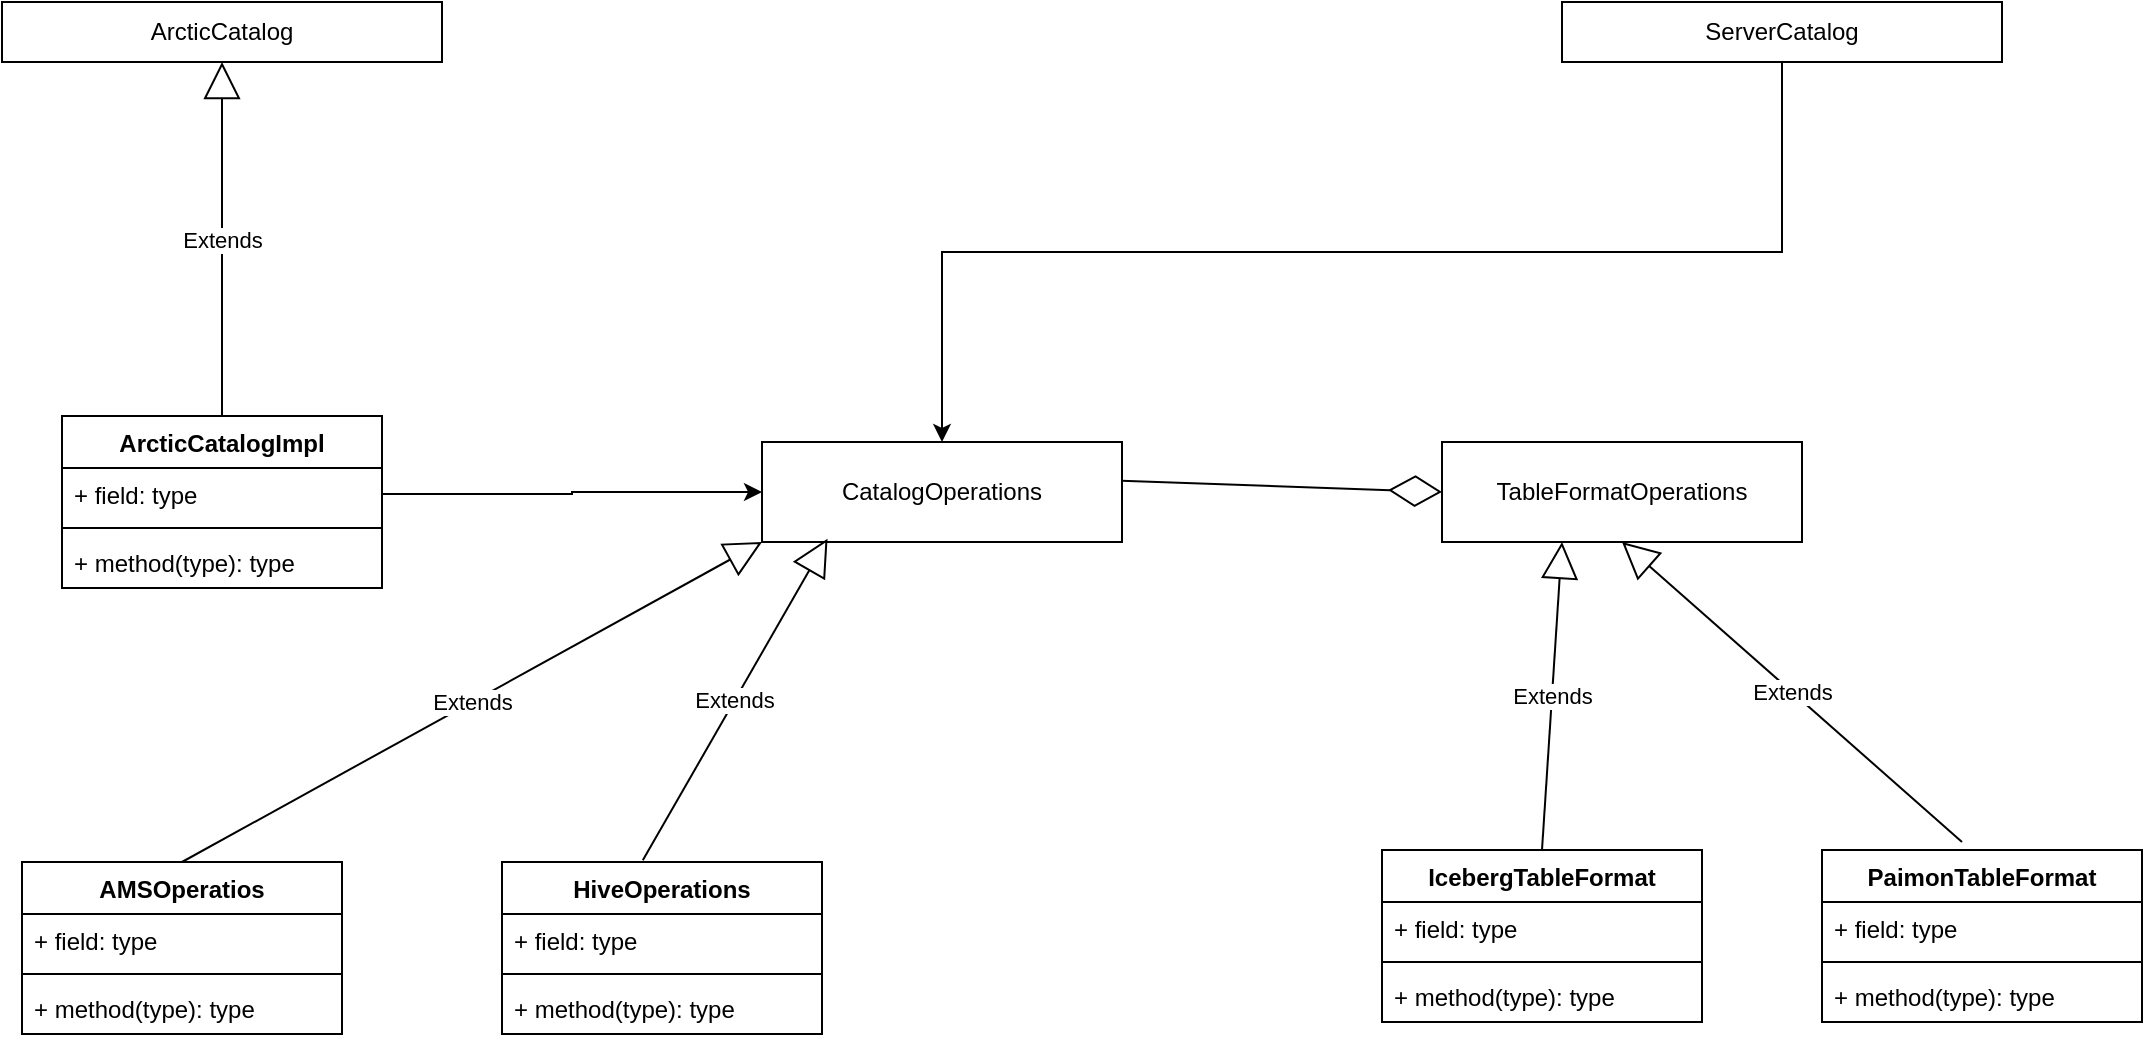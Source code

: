<mxfile version="21.5.1" type="github">
  <diagram name="Page-1" id="gyWRk9z4c-KbAEGPRz89">
    <mxGraphModel dx="2191" dy="804" grid="1" gridSize="10" guides="1" tooltips="1" connect="1" arrows="1" fold="1" page="1" pageScale="1" pageWidth="850" pageHeight="1100" math="0" shadow="0">
      <root>
        <mxCell id="0" />
        <mxCell id="1" parent="0" />
        <mxCell id="T3yr6wkPcLLVqjOK5n9G-2" value="ArcticCatalog" style="html=1;whiteSpace=wrap;" vertex="1" parent="1">
          <mxGeometry x="-210" y="300" width="220" height="30" as="geometry" />
        </mxCell>
        <mxCell id="T3yr6wkPcLLVqjOK5n9G-14" style="edgeStyle=orthogonalEdgeStyle;rounded=0;orthogonalLoop=1;jettySize=auto;html=1;exitX=0.5;exitY=1;exitDx=0;exitDy=0;" edge="1" parent="1" source="T3yr6wkPcLLVqjOK5n9G-3" target="T3yr6wkPcLLVqjOK5n9G-4">
          <mxGeometry relative="1" as="geometry" />
        </mxCell>
        <mxCell id="T3yr6wkPcLLVqjOK5n9G-3" value="ServerCatalog" style="html=1;whiteSpace=wrap;" vertex="1" parent="1">
          <mxGeometry x="570" y="300" width="220" height="30" as="geometry" />
        </mxCell>
        <mxCell id="T3yr6wkPcLLVqjOK5n9G-4" value="CatalogOperations" style="html=1;whiteSpace=wrap;" vertex="1" parent="1">
          <mxGeometry x="170" y="520" width="180" height="50" as="geometry" />
        </mxCell>
        <mxCell id="T3yr6wkPcLLVqjOK5n9G-5" value="TableFormatOperations" style="html=1;whiteSpace=wrap;" vertex="1" parent="1">
          <mxGeometry x="510" y="520" width="180" height="50" as="geometry" />
        </mxCell>
        <mxCell id="T3yr6wkPcLLVqjOK5n9G-6" value="" style="endArrow=diamondThin;endFill=0;endSize=24;html=1;rounded=0;exitX=0.998;exitY=0.388;exitDx=0;exitDy=0;exitPerimeter=0;entryX=0;entryY=0.5;entryDx=0;entryDy=0;" edge="1" parent="1" source="T3yr6wkPcLLVqjOK5n9G-4" target="T3yr6wkPcLLVqjOK5n9G-5">
          <mxGeometry width="160" relative="1" as="geometry">
            <mxPoint x="350" y="540" as="sourcePoint" />
            <mxPoint x="510" y="540" as="targetPoint" />
          </mxGeometry>
        </mxCell>
        <mxCell id="T3yr6wkPcLLVqjOK5n9G-8" value="ArcticCatalogImpl" style="swimlane;fontStyle=1;align=center;verticalAlign=top;childLayout=stackLayout;horizontal=1;startSize=26;horizontalStack=0;resizeParent=1;resizeParentMax=0;resizeLast=0;collapsible=1;marginBottom=0;whiteSpace=wrap;html=1;" vertex="1" parent="1">
          <mxGeometry x="-180" y="507" width="160" height="86" as="geometry" />
        </mxCell>
        <mxCell id="T3yr6wkPcLLVqjOK5n9G-9" value="+ field: type" style="text;strokeColor=none;fillColor=none;align=left;verticalAlign=top;spacingLeft=4;spacingRight=4;overflow=hidden;rotatable=0;points=[[0,0.5],[1,0.5]];portConstraint=eastwest;whiteSpace=wrap;html=1;" vertex="1" parent="T3yr6wkPcLLVqjOK5n9G-8">
          <mxGeometry y="26" width="160" height="26" as="geometry" />
        </mxCell>
        <mxCell id="T3yr6wkPcLLVqjOK5n9G-10" value="" style="line;strokeWidth=1;fillColor=none;align=left;verticalAlign=middle;spacingTop=-1;spacingLeft=3;spacingRight=3;rotatable=0;labelPosition=right;points=[];portConstraint=eastwest;strokeColor=inherit;" vertex="1" parent="T3yr6wkPcLLVqjOK5n9G-8">
          <mxGeometry y="52" width="160" height="8" as="geometry" />
        </mxCell>
        <mxCell id="T3yr6wkPcLLVqjOK5n9G-11" value="+ method(type): type" style="text;strokeColor=none;fillColor=none;align=left;verticalAlign=top;spacingLeft=4;spacingRight=4;overflow=hidden;rotatable=0;points=[[0,0.5],[1,0.5]];portConstraint=eastwest;whiteSpace=wrap;html=1;" vertex="1" parent="T3yr6wkPcLLVqjOK5n9G-8">
          <mxGeometry y="60" width="160" height="26" as="geometry" />
        </mxCell>
        <mxCell id="T3yr6wkPcLLVqjOK5n9G-12" style="edgeStyle=orthogonalEdgeStyle;rounded=0;orthogonalLoop=1;jettySize=auto;html=1;exitX=1;exitY=0.5;exitDx=0;exitDy=0;entryX=0;entryY=0.5;entryDx=0;entryDy=0;" edge="1" parent="1" source="T3yr6wkPcLLVqjOK5n9G-9" target="T3yr6wkPcLLVqjOK5n9G-4">
          <mxGeometry relative="1" as="geometry" />
        </mxCell>
        <mxCell id="T3yr6wkPcLLVqjOK5n9G-13" value="Extends" style="endArrow=block;endSize=16;endFill=0;html=1;rounded=0;exitX=0.5;exitY=0;exitDx=0;exitDy=0;entryX=0.5;entryY=1;entryDx=0;entryDy=0;" edge="1" parent="1" source="T3yr6wkPcLLVqjOK5n9G-8" target="T3yr6wkPcLLVqjOK5n9G-2">
          <mxGeometry width="160" relative="1" as="geometry">
            <mxPoint x="200" y="420" as="sourcePoint" />
            <mxPoint x="360" y="420" as="targetPoint" />
          </mxGeometry>
        </mxCell>
        <mxCell id="T3yr6wkPcLLVqjOK5n9G-15" value="HiveOperations" style="swimlane;fontStyle=1;align=center;verticalAlign=top;childLayout=stackLayout;horizontal=1;startSize=26;horizontalStack=0;resizeParent=1;resizeParentMax=0;resizeLast=0;collapsible=1;marginBottom=0;whiteSpace=wrap;html=1;" vertex="1" parent="1">
          <mxGeometry x="40" y="730" width="160" height="86" as="geometry" />
        </mxCell>
        <mxCell id="T3yr6wkPcLLVqjOK5n9G-16" value="+ field: type" style="text;strokeColor=none;fillColor=none;align=left;verticalAlign=top;spacingLeft=4;spacingRight=4;overflow=hidden;rotatable=0;points=[[0,0.5],[1,0.5]];portConstraint=eastwest;whiteSpace=wrap;html=1;" vertex="1" parent="T3yr6wkPcLLVqjOK5n9G-15">
          <mxGeometry y="26" width="160" height="26" as="geometry" />
        </mxCell>
        <mxCell id="T3yr6wkPcLLVqjOK5n9G-17" value="" style="line;strokeWidth=1;fillColor=none;align=left;verticalAlign=middle;spacingTop=-1;spacingLeft=3;spacingRight=3;rotatable=0;labelPosition=right;points=[];portConstraint=eastwest;strokeColor=inherit;" vertex="1" parent="T3yr6wkPcLLVqjOK5n9G-15">
          <mxGeometry y="52" width="160" height="8" as="geometry" />
        </mxCell>
        <mxCell id="T3yr6wkPcLLVqjOK5n9G-18" value="+ method(type): type" style="text;strokeColor=none;fillColor=none;align=left;verticalAlign=top;spacingLeft=4;spacingRight=4;overflow=hidden;rotatable=0;points=[[0,0.5],[1,0.5]];portConstraint=eastwest;whiteSpace=wrap;html=1;" vertex="1" parent="T3yr6wkPcLLVqjOK5n9G-15">
          <mxGeometry y="60" width="160" height="26" as="geometry" />
        </mxCell>
        <mxCell id="T3yr6wkPcLLVqjOK5n9G-20" value="Extends" style="endArrow=block;endSize=16;endFill=0;html=1;rounded=0;exitX=0.44;exitY=-0.01;exitDx=0;exitDy=0;entryX=0.182;entryY=0.967;entryDx=0;entryDy=0;exitPerimeter=0;entryPerimeter=0;" edge="1" parent="1" source="T3yr6wkPcLLVqjOK5n9G-15" target="T3yr6wkPcLLVqjOK5n9G-4">
          <mxGeometry width="160" relative="1" as="geometry">
            <mxPoint x="70" y="667" as="sourcePoint" />
            <mxPoint x="70" y="490" as="targetPoint" />
          </mxGeometry>
        </mxCell>
        <mxCell id="T3yr6wkPcLLVqjOK5n9G-21" value="AMSOperatios" style="swimlane;fontStyle=1;align=center;verticalAlign=top;childLayout=stackLayout;horizontal=1;startSize=26;horizontalStack=0;resizeParent=1;resizeParentMax=0;resizeLast=0;collapsible=1;marginBottom=0;whiteSpace=wrap;html=1;" vertex="1" parent="1">
          <mxGeometry x="-200" y="730" width="160" height="86" as="geometry" />
        </mxCell>
        <mxCell id="T3yr6wkPcLLVqjOK5n9G-22" value="+ field: type" style="text;strokeColor=none;fillColor=none;align=left;verticalAlign=top;spacingLeft=4;spacingRight=4;overflow=hidden;rotatable=0;points=[[0,0.5],[1,0.5]];portConstraint=eastwest;whiteSpace=wrap;html=1;" vertex="1" parent="T3yr6wkPcLLVqjOK5n9G-21">
          <mxGeometry y="26" width="160" height="26" as="geometry" />
        </mxCell>
        <mxCell id="T3yr6wkPcLLVqjOK5n9G-23" value="" style="line;strokeWidth=1;fillColor=none;align=left;verticalAlign=middle;spacingTop=-1;spacingLeft=3;spacingRight=3;rotatable=0;labelPosition=right;points=[];portConstraint=eastwest;strokeColor=inherit;" vertex="1" parent="T3yr6wkPcLLVqjOK5n9G-21">
          <mxGeometry y="52" width="160" height="8" as="geometry" />
        </mxCell>
        <mxCell id="T3yr6wkPcLLVqjOK5n9G-24" value="+ method(type): type" style="text;strokeColor=none;fillColor=none;align=left;verticalAlign=top;spacingLeft=4;spacingRight=4;overflow=hidden;rotatable=0;points=[[0,0.5],[1,0.5]];portConstraint=eastwest;whiteSpace=wrap;html=1;" vertex="1" parent="T3yr6wkPcLLVqjOK5n9G-21">
          <mxGeometry y="60" width="160" height="26" as="geometry" />
        </mxCell>
        <mxCell id="T3yr6wkPcLLVqjOK5n9G-25" value="Extends" style="endArrow=block;endSize=16;endFill=0;html=1;rounded=0;exitX=0.5;exitY=0;exitDx=0;exitDy=0;entryX=0;entryY=1;entryDx=0;entryDy=0;" edge="1" parent="1" source="T3yr6wkPcLLVqjOK5n9G-21" target="T3yr6wkPcLLVqjOK5n9G-4">
          <mxGeometry width="160" relative="1" as="geometry">
            <mxPoint x="120" y="739" as="sourcePoint" />
            <mxPoint x="213" y="578" as="targetPoint" />
          </mxGeometry>
        </mxCell>
        <mxCell id="T3yr6wkPcLLVqjOK5n9G-26" value="IcebergTableFormat" style="swimlane;fontStyle=1;align=center;verticalAlign=top;childLayout=stackLayout;horizontal=1;startSize=26;horizontalStack=0;resizeParent=1;resizeParentMax=0;resizeLast=0;collapsible=1;marginBottom=0;whiteSpace=wrap;html=1;" vertex="1" parent="1">
          <mxGeometry x="480" y="724" width="160" height="86" as="geometry" />
        </mxCell>
        <mxCell id="T3yr6wkPcLLVqjOK5n9G-27" value="+ field: type" style="text;strokeColor=none;fillColor=none;align=left;verticalAlign=top;spacingLeft=4;spacingRight=4;overflow=hidden;rotatable=0;points=[[0,0.5],[1,0.5]];portConstraint=eastwest;whiteSpace=wrap;html=1;" vertex="1" parent="T3yr6wkPcLLVqjOK5n9G-26">
          <mxGeometry y="26" width="160" height="26" as="geometry" />
        </mxCell>
        <mxCell id="T3yr6wkPcLLVqjOK5n9G-28" value="" style="line;strokeWidth=1;fillColor=none;align=left;verticalAlign=middle;spacingTop=-1;spacingLeft=3;spacingRight=3;rotatable=0;labelPosition=right;points=[];portConstraint=eastwest;strokeColor=inherit;" vertex="1" parent="T3yr6wkPcLLVqjOK5n9G-26">
          <mxGeometry y="52" width="160" height="8" as="geometry" />
        </mxCell>
        <mxCell id="T3yr6wkPcLLVqjOK5n9G-29" value="+ method(type): type" style="text;strokeColor=none;fillColor=none;align=left;verticalAlign=top;spacingLeft=4;spacingRight=4;overflow=hidden;rotatable=0;points=[[0,0.5],[1,0.5]];portConstraint=eastwest;whiteSpace=wrap;html=1;" vertex="1" parent="T3yr6wkPcLLVqjOK5n9G-26">
          <mxGeometry y="60" width="160" height="26" as="geometry" />
        </mxCell>
        <mxCell id="T3yr6wkPcLLVqjOK5n9G-30" value="Extends" style="endArrow=block;endSize=16;endFill=0;html=1;rounded=0;exitX=0.5;exitY=0;exitDx=0;exitDy=0;entryX=0.182;entryY=0.967;entryDx=0;entryDy=0;entryPerimeter=0;" edge="1" parent="1" source="T3yr6wkPcLLVqjOK5n9G-26">
          <mxGeometry width="160" relative="1" as="geometry">
            <mxPoint x="477" y="731" as="sourcePoint" />
            <mxPoint x="570" y="570" as="targetPoint" />
          </mxGeometry>
        </mxCell>
        <mxCell id="T3yr6wkPcLLVqjOK5n9G-31" value="PaimonTableFormat" style="swimlane;fontStyle=1;align=center;verticalAlign=top;childLayout=stackLayout;horizontal=1;startSize=26;horizontalStack=0;resizeParent=1;resizeParentMax=0;resizeLast=0;collapsible=1;marginBottom=0;whiteSpace=wrap;html=1;" vertex="1" parent="1">
          <mxGeometry x="700" y="724" width="160" height="86" as="geometry" />
        </mxCell>
        <mxCell id="T3yr6wkPcLLVqjOK5n9G-32" value="+ field: type" style="text;strokeColor=none;fillColor=none;align=left;verticalAlign=top;spacingLeft=4;spacingRight=4;overflow=hidden;rotatable=0;points=[[0,0.5],[1,0.5]];portConstraint=eastwest;whiteSpace=wrap;html=1;" vertex="1" parent="T3yr6wkPcLLVqjOK5n9G-31">
          <mxGeometry y="26" width="160" height="26" as="geometry" />
        </mxCell>
        <mxCell id="T3yr6wkPcLLVqjOK5n9G-33" value="" style="line;strokeWidth=1;fillColor=none;align=left;verticalAlign=middle;spacingTop=-1;spacingLeft=3;spacingRight=3;rotatable=0;labelPosition=right;points=[];portConstraint=eastwest;strokeColor=inherit;" vertex="1" parent="T3yr6wkPcLLVqjOK5n9G-31">
          <mxGeometry y="52" width="160" height="8" as="geometry" />
        </mxCell>
        <mxCell id="T3yr6wkPcLLVqjOK5n9G-34" value="+ method(type): type" style="text;strokeColor=none;fillColor=none;align=left;verticalAlign=top;spacingLeft=4;spacingRight=4;overflow=hidden;rotatable=0;points=[[0,0.5],[1,0.5]];portConstraint=eastwest;whiteSpace=wrap;html=1;" vertex="1" parent="T3yr6wkPcLLVqjOK5n9G-31">
          <mxGeometry y="60" width="160" height="26" as="geometry" />
        </mxCell>
        <mxCell id="T3yr6wkPcLLVqjOK5n9G-35" value="Extends" style="endArrow=block;endSize=16;endFill=0;html=1;rounded=0;entryX=0.5;entryY=1;entryDx=0;entryDy=0;" edge="1" parent="1" target="T3yr6wkPcLLVqjOK5n9G-5">
          <mxGeometry width="160" relative="1" as="geometry">
            <mxPoint x="770" y="720" as="sourcePoint" />
            <mxPoint x="790" y="576" as="targetPoint" />
          </mxGeometry>
        </mxCell>
      </root>
    </mxGraphModel>
  </diagram>
</mxfile>
